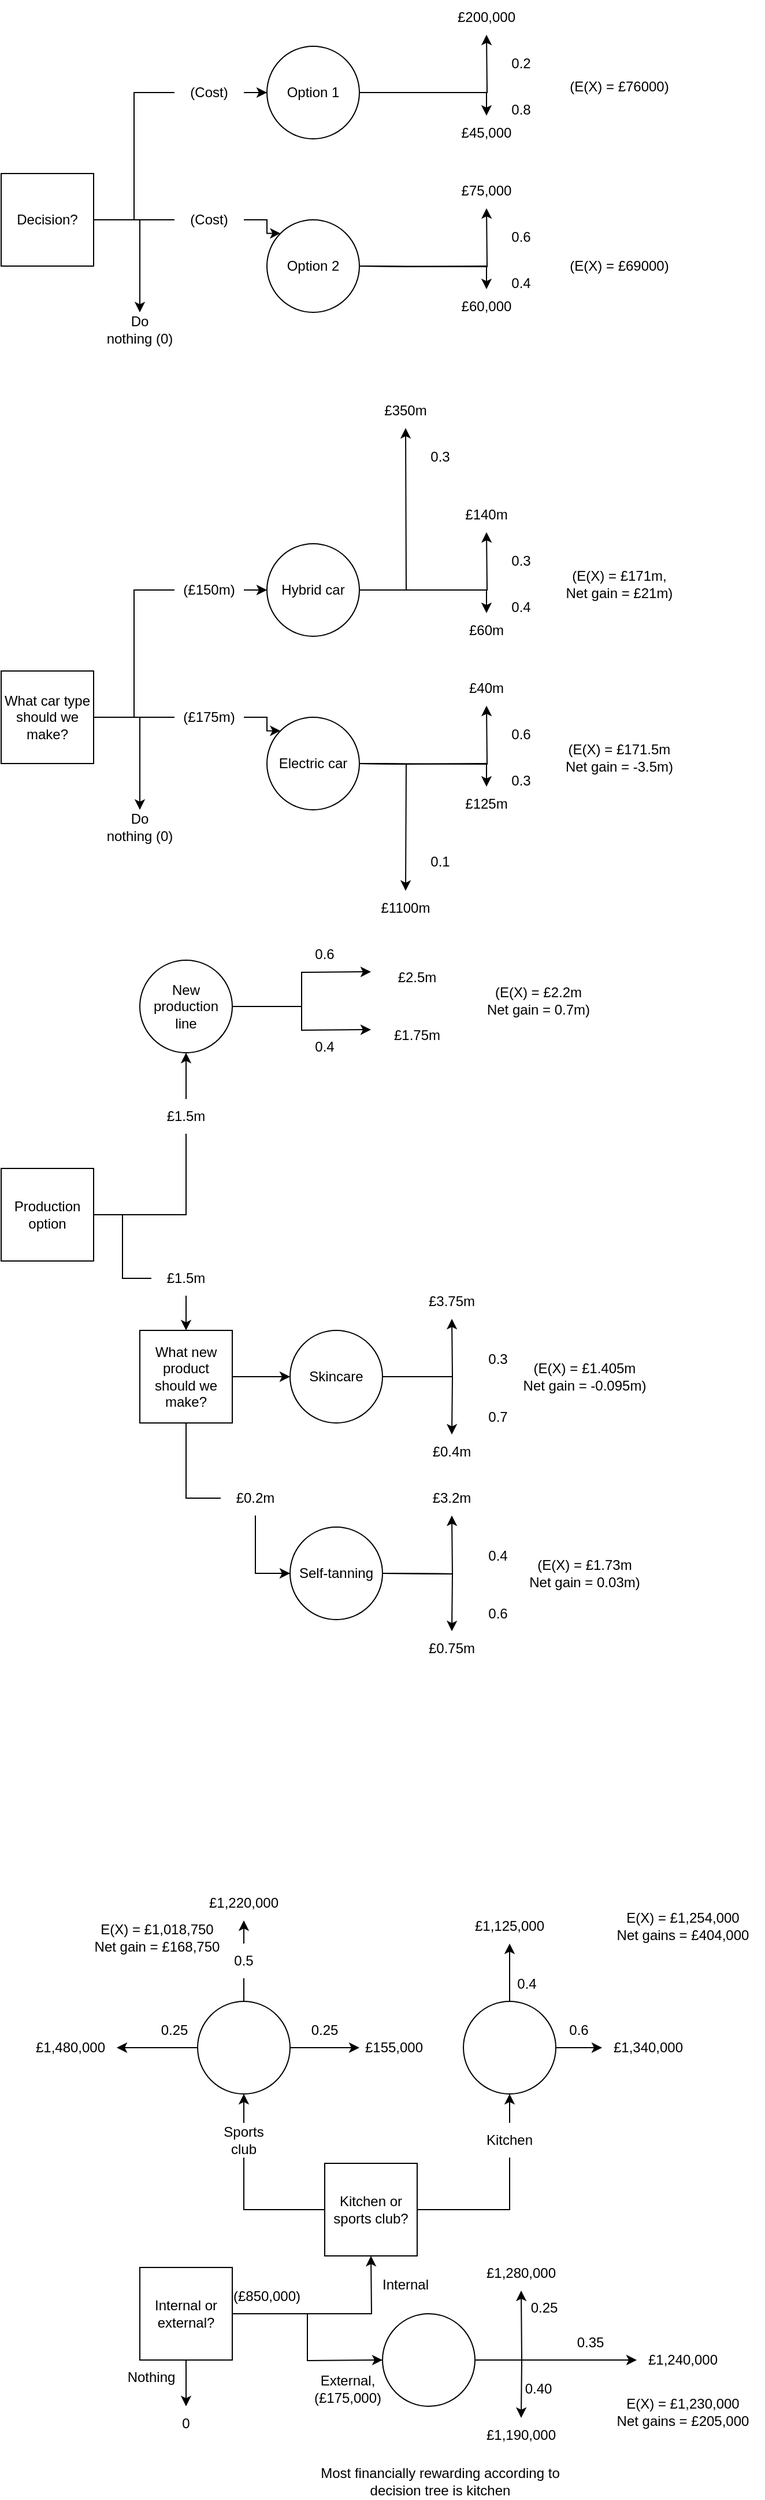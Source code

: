 <mxfile version="20.4.1" type="github">
  <diagram id="0g_tkqqBcTyARztIZQmj" name="Page-1">
    <mxGraphModel dx="1477" dy="797" grid="1" gridSize="10" guides="1" tooltips="1" connect="1" arrows="1" fold="1" page="1" pageScale="1" pageWidth="850" pageHeight="1100" math="0" shadow="0">
      <root>
        <mxCell id="0" />
        <mxCell id="1" parent="0" />
        <mxCell id="1cYzLMDH8k2ymOEcpvg8-6" style="edgeStyle=orthogonalEdgeStyle;rounded=0;orthogonalLoop=1;jettySize=auto;html=1;entryX=0;entryY=0.5;entryDx=0;entryDy=0;startArrow=none;" parent="1" source="1cYzLMDH8k2ymOEcpvg8-10" target="1cYzLMDH8k2ymOEcpvg8-3" edge="1">
          <mxGeometry relative="1" as="geometry" />
        </mxCell>
        <mxCell id="1cYzLMDH8k2ymOEcpvg8-7" style="edgeStyle=orthogonalEdgeStyle;rounded=0;orthogonalLoop=1;jettySize=auto;html=1;" parent="1" source="1cYzLMDH8k2ymOEcpvg8-2" target="1cYzLMDH8k2ymOEcpvg8-8" edge="1">
          <mxGeometry relative="1" as="geometry">
            <mxPoint x="190" y="400" as="targetPoint" />
          </mxGeometry>
        </mxCell>
        <mxCell id="1cYzLMDH8k2ymOEcpvg8-2" value="Decision?" style="whiteSpace=wrap;html=1;aspect=fixed;" parent="1" vertex="1">
          <mxGeometry x="80" y="240" width="80" height="80" as="geometry" />
        </mxCell>
        <mxCell id="1cYzLMDH8k2ymOEcpvg8-14" value="" style="edgeStyle=orthogonalEdgeStyle;rounded=0;orthogonalLoop=1;jettySize=auto;html=1;" parent="1" source="1cYzLMDH8k2ymOEcpvg8-3" edge="1">
          <mxGeometry relative="1" as="geometry">
            <mxPoint x="500" y="120" as="targetPoint" />
          </mxGeometry>
        </mxCell>
        <mxCell id="1cYzLMDH8k2ymOEcpvg8-20" style="edgeStyle=orthogonalEdgeStyle;rounded=0;orthogonalLoop=1;jettySize=auto;html=1;entryX=0.5;entryY=0;entryDx=0;entryDy=0;" parent="1" source="1cYzLMDH8k2ymOEcpvg8-3" target="1cYzLMDH8k2ymOEcpvg8-19" edge="1">
          <mxGeometry relative="1" as="geometry" />
        </mxCell>
        <mxCell id="1cYzLMDH8k2ymOEcpvg8-3" value="Option 1" style="ellipse;whiteSpace=wrap;html=1;aspect=fixed;" parent="1" vertex="1">
          <mxGeometry x="310" y="130" width="80" height="80" as="geometry" />
        </mxCell>
        <mxCell id="1cYzLMDH8k2ymOEcpvg8-4" value="Option 2" style="ellipse;whiteSpace=wrap;html=1;aspect=fixed;" parent="1" vertex="1">
          <mxGeometry x="310" y="280" width="80" height="80" as="geometry" />
        </mxCell>
        <mxCell id="1cYzLMDH8k2ymOEcpvg8-8" value="Do nothing (0)" style="text;html=1;strokeColor=none;fillColor=none;align=center;verticalAlign=middle;whiteSpace=wrap;rounded=0;" parent="1" vertex="1">
          <mxGeometry x="170" y="360" width="60" height="30" as="geometry" />
        </mxCell>
        <mxCell id="1cYzLMDH8k2ymOEcpvg8-10" value="(Cost)" style="text;html=1;strokeColor=none;fillColor=none;align=center;verticalAlign=middle;whiteSpace=wrap;rounded=0;" parent="1" vertex="1">
          <mxGeometry x="230" y="155" width="60" height="30" as="geometry" />
        </mxCell>
        <mxCell id="1cYzLMDH8k2ymOEcpvg8-11" value="" style="edgeStyle=orthogonalEdgeStyle;rounded=0;orthogonalLoop=1;jettySize=auto;html=1;entryX=0;entryY=0.5;entryDx=0;entryDy=0;endArrow=none;" parent="1" source="1cYzLMDH8k2ymOEcpvg8-2" target="1cYzLMDH8k2ymOEcpvg8-10" edge="1">
          <mxGeometry relative="1" as="geometry">
            <mxPoint x="160" y="280" as="sourcePoint" />
            <mxPoint x="310" y="170" as="targetPoint" />
          </mxGeometry>
        </mxCell>
        <mxCell id="1cYzLMDH8k2ymOEcpvg8-33" style="edgeStyle=orthogonalEdgeStyle;rounded=0;orthogonalLoop=1;jettySize=auto;html=1;entryX=0;entryY=0;entryDx=0;entryDy=0;" parent="1" source="1cYzLMDH8k2ymOEcpvg8-9" target="1cYzLMDH8k2ymOEcpvg8-4" edge="1">
          <mxGeometry relative="1" as="geometry" />
        </mxCell>
        <mxCell id="1cYzLMDH8k2ymOEcpvg8-9" value="(Cost)" style="text;html=1;strokeColor=none;fillColor=none;align=center;verticalAlign=middle;whiteSpace=wrap;rounded=0;" parent="1" vertex="1">
          <mxGeometry x="230" y="265" width="60" height="30" as="geometry" />
        </mxCell>
        <mxCell id="1cYzLMDH8k2ymOEcpvg8-12" value="" style="edgeStyle=orthogonalEdgeStyle;rounded=0;orthogonalLoop=1;jettySize=auto;html=1;endArrow=none;" parent="1" source="1cYzLMDH8k2ymOEcpvg8-2" target="1cYzLMDH8k2ymOEcpvg8-9" edge="1">
          <mxGeometry relative="1" as="geometry">
            <mxPoint x="160" y="280" as="sourcePoint" />
            <mxPoint x="310" y="280" as="targetPoint" />
          </mxGeometry>
        </mxCell>
        <mxCell id="1cYzLMDH8k2ymOEcpvg8-16" value="0.2" style="text;html=1;strokeColor=none;fillColor=none;align=center;verticalAlign=middle;whiteSpace=wrap;rounded=0;" parent="1" vertex="1">
          <mxGeometry x="500" y="130" width="60" height="30" as="geometry" />
        </mxCell>
        <mxCell id="1cYzLMDH8k2ymOEcpvg8-18" value="£200,000" style="text;html=1;strokeColor=none;fillColor=none;align=center;verticalAlign=middle;whiteSpace=wrap;rounded=0;" parent="1" vertex="1">
          <mxGeometry x="470" y="90" width="60" height="30" as="geometry" />
        </mxCell>
        <mxCell id="1cYzLMDH8k2ymOEcpvg8-19" value="£45,000" style="text;html=1;strokeColor=none;fillColor=none;align=center;verticalAlign=middle;whiteSpace=wrap;rounded=0;" parent="1" vertex="1">
          <mxGeometry x="470" y="190" width="60" height="30" as="geometry" />
        </mxCell>
        <mxCell id="1cYzLMDH8k2ymOEcpvg8-22" value="0.8" style="text;html=1;strokeColor=none;fillColor=none;align=center;verticalAlign=middle;whiteSpace=wrap;rounded=0;" parent="1" vertex="1">
          <mxGeometry x="500" y="170" width="60" height="30" as="geometry" />
        </mxCell>
        <mxCell id="1cYzLMDH8k2ymOEcpvg8-27" value="" style="edgeStyle=orthogonalEdgeStyle;rounded=0;orthogonalLoop=1;jettySize=auto;html=1;" parent="1" edge="1">
          <mxGeometry relative="1" as="geometry">
            <mxPoint x="390" y="320" as="sourcePoint" />
            <mxPoint x="500" y="270" as="targetPoint" />
          </mxGeometry>
        </mxCell>
        <mxCell id="1cYzLMDH8k2ymOEcpvg8-28" style="edgeStyle=orthogonalEdgeStyle;rounded=0;orthogonalLoop=1;jettySize=auto;html=1;entryX=0.5;entryY=0;entryDx=0;entryDy=0;" parent="1" target="1cYzLMDH8k2ymOEcpvg8-31" edge="1">
          <mxGeometry relative="1" as="geometry">
            <mxPoint x="390" y="320" as="sourcePoint" />
          </mxGeometry>
        </mxCell>
        <mxCell id="1cYzLMDH8k2ymOEcpvg8-29" value="0.6" style="text;html=1;strokeColor=none;fillColor=none;align=center;verticalAlign=middle;whiteSpace=wrap;rounded=0;" parent="1" vertex="1">
          <mxGeometry x="500" y="280" width="60" height="30" as="geometry" />
        </mxCell>
        <mxCell id="1cYzLMDH8k2ymOEcpvg8-30" value="£75,000" style="text;html=1;strokeColor=none;fillColor=none;align=center;verticalAlign=middle;whiteSpace=wrap;rounded=0;" parent="1" vertex="1">
          <mxGeometry x="470" y="240" width="60" height="30" as="geometry" />
        </mxCell>
        <mxCell id="1cYzLMDH8k2ymOEcpvg8-31" value="£60,000" style="text;html=1;strokeColor=none;fillColor=none;align=center;verticalAlign=middle;whiteSpace=wrap;rounded=0;" parent="1" vertex="1">
          <mxGeometry x="470" y="340" width="60" height="30" as="geometry" />
        </mxCell>
        <mxCell id="1cYzLMDH8k2ymOEcpvg8-32" value="0.4" style="text;html=1;strokeColor=none;fillColor=none;align=center;verticalAlign=middle;whiteSpace=wrap;rounded=0;" parent="1" vertex="1">
          <mxGeometry x="500" y="320" width="60" height="30" as="geometry" />
        </mxCell>
        <mxCell id="1cYzLMDH8k2ymOEcpvg8-34" value="(E(X) = £76000)" style="text;html=1;strokeColor=none;fillColor=none;align=center;verticalAlign=middle;whiteSpace=wrap;rounded=0;" parent="1" vertex="1">
          <mxGeometry x="560" y="150" width="110" height="30" as="geometry" />
        </mxCell>
        <mxCell id="1cYzLMDH8k2ymOEcpvg8-35" value="(E(X) = £69000)" style="text;html=1;strokeColor=none;fillColor=none;align=center;verticalAlign=middle;whiteSpace=wrap;rounded=0;" parent="1" vertex="1">
          <mxGeometry x="560" y="305" width="110" height="30" as="geometry" />
        </mxCell>
        <mxCell id="1cYzLMDH8k2ymOEcpvg8-36" style="edgeStyle=orthogonalEdgeStyle;rounded=0;orthogonalLoop=1;jettySize=auto;html=1;entryX=0;entryY=0.5;entryDx=0;entryDy=0;startArrow=none;" parent="1" source="1cYzLMDH8k2ymOEcpvg8-44" target="1cYzLMDH8k2ymOEcpvg8-41" edge="1">
          <mxGeometry relative="1" as="geometry" />
        </mxCell>
        <mxCell id="1cYzLMDH8k2ymOEcpvg8-37" style="edgeStyle=orthogonalEdgeStyle;rounded=0;orthogonalLoop=1;jettySize=auto;html=1;" parent="1" source="1cYzLMDH8k2ymOEcpvg8-38" target="1cYzLMDH8k2ymOEcpvg8-43" edge="1">
          <mxGeometry relative="1" as="geometry">
            <mxPoint x="190" y="830" as="targetPoint" />
          </mxGeometry>
        </mxCell>
        <mxCell id="1cYzLMDH8k2ymOEcpvg8-38" value="What car type should we make?" style="whiteSpace=wrap;html=1;aspect=fixed;" parent="1" vertex="1">
          <mxGeometry x="80" y="670" width="80" height="80" as="geometry" />
        </mxCell>
        <mxCell id="1cYzLMDH8k2ymOEcpvg8-39" value="" style="edgeStyle=orthogonalEdgeStyle;rounded=0;orthogonalLoop=1;jettySize=auto;html=1;" parent="1" source="1cYzLMDH8k2ymOEcpvg8-41" edge="1">
          <mxGeometry relative="1" as="geometry">
            <mxPoint x="500" y="550" as="targetPoint" />
          </mxGeometry>
        </mxCell>
        <mxCell id="1cYzLMDH8k2ymOEcpvg8-40" style="edgeStyle=orthogonalEdgeStyle;rounded=0;orthogonalLoop=1;jettySize=auto;html=1;entryX=0.5;entryY=0;entryDx=0;entryDy=0;" parent="1" source="1cYzLMDH8k2ymOEcpvg8-41" target="1cYzLMDH8k2ymOEcpvg8-51" edge="1">
          <mxGeometry relative="1" as="geometry" />
        </mxCell>
        <mxCell id="1cYzLMDH8k2ymOEcpvg8-61" style="edgeStyle=orthogonalEdgeStyle;rounded=0;orthogonalLoop=1;jettySize=auto;html=1;" parent="1" source="1cYzLMDH8k2ymOEcpvg8-41" edge="1">
          <mxGeometry relative="1" as="geometry">
            <mxPoint x="430" y="460" as="targetPoint" />
          </mxGeometry>
        </mxCell>
        <mxCell id="1cYzLMDH8k2ymOEcpvg8-41" value="Hybrid car" style="ellipse;whiteSpace=wrap;html=1;aspect=fixed;" parent="1" vertex="1">
          <mxGeometry x="310" y="560" width="80" height="80" as="geometry" />
        </mxCell>
        <mxCell id="1cYzLMDH8k2ymOEcpvg8-42" value="Electric car" style="ellipse;whiteSpace=wrap;html=1;aspect=fixed;" parent="1" vertex="1">
          <mxGeometry x="310" y="710" width="80" height="80" as="geometry" />
        </mxCell>
        <mxCell id="1cYzLMDH8k2ymOEcpvg8-43" value="Do nothing (0)" style="text;html=1;strokeColor=none;fillColor=none;align=center;verticalAlign=middle;whiteSpace=wrap;rounded=0;" parent="1" vertex="1">
          <mxGeometry x="170" y="790" width="60" height="30" as="geometry" />
        </mxCell>
        <mxCell id="1cYzLMDH8k2ymOEcpvg8-44" value="(£150m)" style="text;html=1;strokeColor=none;fillColor=none;align=center;verticalAlign=middle;whiteSpace=wrap;rounded=0;" parent="1" vertex="1">
          <mxGeometry x="230" y="585" width="60" height="30" as="geometry" />
        </mxCell>
        <mxCell id="1cYzLMDH8k2ymOEcpvg8-45" value="" style="edgeStyle=orthogonalEdgeStyle;rounded=0;orthogonalLoop=1;jettySize=auto;html=1;entryX=0;entryY=0.5;entryDx=0;entryDy=0;endArrow=none;" parent="1" source="1cYzLMDH8k2ymOEcpvg8-38" target="1cYzLMDH8k2ymOEcpvg8-44" edge="1">
          <mxGeometry relative="1" as="geometry">
            <mxPoint x="160" y="710" as="sourcePoint" />
            <mxPoint x="310" y="600" as="targetPoint" />
          </mxGeometry>
        </mxCell>
        <mxCell id="1cYzLMDH8k2ymOEcpvg8-46" style="edgeStyle=orthogonalEdgeStyle;rounded=0;orthogonalLoop=1;jettySize=auto;html=1;entryX=0;entryY=0;entryDx=0;entryDy=0;" parent="1" source="1cYzLMDH8k2ymOEcpvg8-47" target="1cYzLMDH8k2ymOEcpvg8-42" edge="1">
          <mxGeometry relative="1" as="geometry" />
        </mxCell>
        <mxCell id="1cYzLMDH8k2ymOEcpvg8-47" value="(£175m)" style="text;html=1;strokeColor=none;fillColor=none;align=center;verticalAlign=middle;whiteSpace=wrap;rounded=0;" parent="1" vertex="1">
          <mxGeometry x="230" y="695" width="60" height="30" as="geometry" />
        </mxCell>
        <mxCell id="1cYzLMDH8k2ymOEcpvg8-48" value="" style="edgeStyle=orthogonalEdgeStyle;rounded=0;orthogonalLoop=1;jettySize=auto;html=1;endArrow=none;" parent="1" source="1cYzLMDH8k2ymOEcpvg8-38" target="1cYzLMDH8k2ymOEcpvg8-47" edge="1">
          <mxGeometry relative="1" as="geometry">
            <mxPoint x="160" y="710" as="sourcePoint" />
            <mxPoint x="310" y="710" as="targetPoint" />
          </mxGeometry>
        </mxCell>
        <mxCell id="1cYzLMDH8k2ymOEcpvg8-49" value="0.3" style="text;html=1;strokeColor=none;fillColor=none;align=center;verticalAlign=middle;whiteSpace=wrap;rounded=0;" parent="1" vertex="1">
          <mxGeometry x="500" y="560" width="60" height="30" as="geometry" />
        </mxCell>
        <mxCell id="1cYzLMDH8k2ymOEcpvg8-50" value="£140m" style="text;html=1;strokeColor=none;fillColor=none;align=center;verticalAlign=middle;whiteSpace=wrap;rounded=0;" parent="1" vertex="1">
          <mxGeometry x="470" y="520" width="60" height="30" as="geometry" />
        </mxCell>
        <mxCell id="1cYzLMDH8k2ymOEcpvg8-51" value="£60m" style="text;html=1;strokeColor=none;fillColor=none;align=center;verticalAlign=middle;whiteSpace=wrap;rounded=0;" parent="1" vertex="1">
          <mxGeometry x="470" y="620" width="60" height="30" as="geometry" />
        </mxCell>
        <mxCell id="1cYzLMDH8k2ymOEcpvg8-52" value="0.4" style="text;html=1;strokeColor=none;fillColor=none;align=center;verticalAlign=middle;whiteSpace=wrap;rounded=0;" parent="1" vertex="1">
          <mxGeometry x="500" y="600" width="60" height="30" as="geometry" />
        </mxCell>
        <mxCell id="1cYzLMDH8k2ymOEcpvg8-59" value="(E(X) = £171m,&lt;br&gt;Net gain = £21m)" style="text;html=1;strokeColor=none;fillColor=none;align=center;verticalAlign=middle;whiteSpace=wrap;rounded=0;" parent="1" vertex="1">
          <mxGeometry x="560" y="580" width="110" height="30" as="geometry" />
        </mxCell>
        <mxCell id="1cYzLMDH8k2ymOEcpvg8-63" value="£350m" style="text;html=1;strokeColor=none;fillColor=none;align=center;verticalAlign=middle;whiteSpace=wrap;rounded=0;" parent="1" vertex="1">
          <mxGeometry x="400" y="430" width="60" height="30" as="geometry" />
        </mxCell>
        <mxCell id="1cYzLMDH8k2ymOEcpvg8-64" value="0.3" style="text;html=1;strokeColor=none;fillColor=none;align=center;verticalAlign=middle;whiteSpace=wrap;rounded=0;" parent="1" vertex="1">
          <mxGeometry x="430" y="470" width="60" height="30" as="geometry" />
        </mxCell>
        <mxCell id="1cYzLMDH8k2ymOEcpvg8-65" value="" style="edgeStyle=orthogonalEdgeStyle;rounded=0;orthogonalLoop=1;jettySize=auto;html=1;" parent="1" edge="1">
          <mxGeometry relative="1" as="geometry">
            <mxPoint x="500" y="700" as="targetPoint" />
            <mxPoint x="390" y="750" as="sourcePoint" />
          </mxGeometry>
        </mxCell>
        <mxCell id="1cYzLMDH8k2ymOEcpvg8-66" style="edgeStyle=orthogonalEdgeStyle;rounded=0;orthogonalLoop=1;jettySize=auto;html=1;entryX=0.5;entryY=0;entryDx=0;entryDy=0;" parent="1" target="1cYzLMDH8k2ymOEcpvg8-70" edge="1">
          <mxGeometry relative="1" as="geometry">
            <mxPoint x="390" y="750" as="sourcePoint" />
          </mxGeometry>
        </mxCell>
        <mxCell id="1cYzLMDH8k2ymOEcpvg8-67" style="edgeStyle=orthogonalEdgeStyle;rounded=0;orthogonalLoop=1;jettySize=auto;html=1;" parent="1" edge="1">
          <mxGeometry relative="1" as="geometry">
            <mxPoint x="430" y="860" as="targetPoint" />
            <mxPoint x="390" y="750" as="sourcePoint" />
          </mxGeometry>
        </mxCell>
        <mxCell id="1cYzLMDH8k2ymOEcpvg8-68" value="0.6" style="text;html=1;strokeColor=none;fillColor=none;align=center;verticalAlign=middle;whiteSpace=wrap;rounded=0;" parent="1" vertex="1">
          <mxGeometry x="500" y="710" width="60" height="30" as="geometry" />
        </mxCell>
        <mxCell id="1cYzLMDH8k2ymOEcpvg8-69" value="£40m" style="text;html=1;strokeColor=none;fillColor=none;align=center;verticalAlign=middle;whiteSpace=wrap;rounded=0;" parent="1" vertex="1">
          <mxGeometry x="470" y="670" width="60" height="30" as="geometry" />
        </mxCell>
        <mxCell id="1cYzLMDH8k2ymOEcpvg8-70" value="£125m" style="text;html=1;strokeColor=none;fillColor=none;align=center;verticalAlign=middle;whiteSpace=wrap;rounded=0;" parent="1" vertex="1">
          <mxGeometry x="470" y="770" width="60" height="30" as="geometry" />
        </mxCell>
        <mxCell id="1cYzLMDH8k2ymOEcpvg8-71" value="0.3" style="text;html=1;strokeColor=none;fillColor=none;align=center;verticalAlign=middle;whiteSpace=wrap;rounded=0;" parent="1" vertex="1">
          <mxGeometry x="500" y="750" width="60" height="30" as="geometry" />
        </mxCell>
        <mxCell id="1cYzLMDH8k2ymOEcpvg8-72" value="(E(X) = £171.5m&lt;br&gt;Net gain = -3.5m)" style="text;html=1;strokeColor=none;fillColor=none;align=center;verticalAlign=middle;whiteSpace=wrap;rounded=0;" parent="1" vertex="1">
          <mxGeometry x="560" y="730" width="110" height="30" as="geometry" />
        </mxCell>
        <mxCell id="1cYzLMDH8k2ymOEcpvg8-73" value="£1100m" style="text;html=1;strokeColor=none;fillColor=none;align=center;verticalAlign=middle;whiteSpace=wrap;rounded=0;" parent="1" vertex="1">
          <mxGeometry x="400" y="860" width="60" height="30" as="geometry" />
        </mxCell>
        <mxCell id="1cYzLMDH8k2ymOEcpvg8-74" value="0.1" style="text;html=1;strokeColor=none;fillColor=none;align=center;verticalAlign=middle;whiteSpace=wrap;rounded=0;" parent="1" vertex="1">
          <mxGeometry x="430" y="820" width="60" height="30" as="geometry" />
        </mxCell>
        <mxCell id="1cYzLMDH8k2ymOEcpvg8-76" style="edgeStyle=orthogonalEdgeStyle;rounded=0;orthogonalLoop=1;jettySize=auto;html=1;startArrow=none;" parent="1" source="1cYzLMDH8k2ymOEcpvg8-78" edge="1">
          <mxGeometry relative="1" as="geometry">
            <mxPoint x="240" y="1240.0" as="targetPoint" />
          </mxGeometry>
        </mxCell>
        <mxCell id="1cYzLMDH8k2ymOEcpvg8-80" style="edgeStyle=orthogonalEdgeStyle;rounded=0;orthogonalLoop=1;jettySize=auto;html=1;startArrow=none;" parent="1" source="1cYzLMDH8k2ymOEcpvg8-82" edge="1">
          <mxGeometry relative="1" as="geometry">
            <mxPoint x="240" y="1000" as="targetPoint" />
          </mxGeometry>
        </mxCell>
        <mxCell id="1cYzLMDH8k2ymOEcpvg8-75" value="Production option" style="whiteSpace=wrap;html=1;aspect=fixed;" parent="1" vertex="1">
          <mxGeometry x="80" y="1100" width="80" height="80" as="geometry" />
        </mxCell>
        <mxCell id="1cYzLMDH8k2ymOEcpvg8-91" style="edgeStyle=orthogonalEdgeStyle;rounded=0;orthogonalLoop=1;jettySize=auto;html=1;" parent="1" source="1cYzLMDH8k2ymOEcpvg8-77" target="1cYzLMDH8k2ymOEcpvg8-90" edge="1">
          <mxGeometry relative="1" as="geometry" />
        </mxCell>
        <mxCell id="1cYzLMDH8k2ymOEcpvg8-93" style="edgeStyle=orthogonalEdgeStyle;rounded=0;orthogonalLoop=1;jettySize=auto;html=1;entryX=0;entryY=0.5;entryDx=0;entryDy=0;startArrow=none;" parent="1" source="1cYzLMDH8k2ymOEcpvg8-94" target="1cYzLMDH8k2ymOEcpvg8-92" edge="1">
          <mxGeometry relative="1" as="geometry" />
        </mxCell>
        <mxCell id="1cYzLMDH8k2ymOEcpvg8-77" value="What new product should we make?" style="whiteSpace=wrap;html=1;aspect=fixed;" parent="1" vertex="1">
          <mxGeometry x="200" y="1240" width="80" height="80" as="geometry" />
        </mxCell>
        <mxCell id="1cYzLMDH8k2ymOEcpvg8-78" value="£1.5m" style="text;html=1;strokeColor=none;fillColor=none;align=center;verticalAlign=middle;whiteSpace=wrap;rounded=0;" parent="1" vertex="1">
          <mxGeometry x="210" y="1180" width="60" height="30" as="geometry" />
        </mxCell>
        <mxCell id="1cYzLMDH8k2ymOEcpvg8-79" value="" style="edgeStyle=orthogonalEdgeStyle;rounded=0;orthogonalLoop=1;jettySize=auto;html=1;endArrow=none;" parent="1" source="1cYzLMDH8k2ymOEcpvg8-75" target="1cYzLMDH8k2ymOEcpvg8-78" edge="1">
          <mxGeometry relative="1" as="geometry">
            <mxPoint x="240" y="1240.0" as="targetPoint" />
            <mxPoint x="160" y="1140.0" as="sourcePoint" />
          </mxGeometry>
        </mxCell>
        <mxCell id="1cYzLMDH8k2ymOEcpvg8-84" style="edgeStyle=orthogonalEdgeStyle;rounded=0;orthogonalLoop=1;jettySize=auto;html=1;" parent="1" source="1cYzLMDH8k2ymOEcpvg8-81" edge="1">
          <mxGeometry relative="1" as="geometry">
            <mxPoint x="400" y="930" as="targetPoint" />
          </mxGeometry>
        </mxCell>
        <mxCell id="1cYzLMDH8k2ymOEcpvg8-86" style="edgeStyle=orthogonalEdgeStyle;rounded=0;orthogonalLoop=1;jettySize=auto;html=1;" parent="1" source="1cYzLMDH8k2ymOEcpvg8-81" edge="1">
          <mxGeometry relative="1" as="geometry">
            <mxPoint x="400" y="980" as="targetPoint" />
          </mxGeometry>
        </mxCell>
        <mxCell id="1cYzLMDH8k2ymOEcpvg8-81" value="New production line" style="ellipse;whiteSpace=wrap;html=1;aspect=fixed;" parent="1" vertex="1">
          <mxGeometry x="200" y="920" width="80" height="80" as="geometry" />
        </mxCell>
        <mxCell id="1cYzLMDH8k2ymOEcpvg8-82" value="£1.5m" style="text;html=1;strokeColor=none;fillColor=none;align=center;verticalAlign=middle;whiteSpace=wrap;rounded=0;" parent="1" vertex="1">
          <mxGeometry x="210" y="1040" width="60" height="30" as="geometry" />
        </mxCell>
        <mxCell id="1cYzLMDH8k2ymOEcpvg8-83" value="" style="edgeStyle=orthogonalEdgeStyle;rounded=0;orthogonalLoop=1;jettySize=auto;html=1;endArrow=none;" parent="1" source="1cYzLMDH8k2ymOEcpvg8-75" target="1cYzLMDH8k2ymOEcpvg8-82" edge="1">
          <mxGeometry relative="1" as="geometry">
            <mxPoint x="240" y="1000" as="targetPoint" />
            <mxPoint x="160" y="1140" as="sourcePoint" />
          </mxGeometry>
        </mxCell>
        <mxCell id="1cYzLMDH8k2ymOEcpvg8-85" value="0.6" style="text;html=1;strokeColor=none;fillColor=none;align=center;verticalAlign=middle;whiteSpace=wrap;rounded=0;" parent="1" vertex="1">
          <mxGeometry x="330" y="900" width="60" height="30" as="geometry" />
        </mxCell>
        <mxCell id="1cYzLMDH8k2ymOEcpvg8-87" value="0.4" style="text;html=1;strokeColor=none;fillColor=none;align=center;verticalAlign=middle;whiteSpace=wrap;rounded=0;" parent="1" vertex="1">
          <mxGeometry x="330" y="980" width="60" height="30" as="geometry" />
        </mxCell>
        <mxCell id="1cYzLMDH8k2ymOEcpvg8-88" value="£2.5m" style="text;html=1;strokeColor=none;fillColor=none;align=center;verticalAlign=middle;whiteSpace=wrap;rounded=0;" parent="1" vertex="1">
          <mxGeometry x="410" y="920" width="60" height="30" as="geometry" />
        </mxCell>
        <mxCell id="1cYzLMDH8k2ymOEcpvg8-89" value="£1.75m" style="text;html=1;strokeColor=none;fillColor=none;align=center;verticalAlign=middle;whiteSpace=wrap;rounded=0;" parent="1" vertex="1">
          <mxGeometry x="410" y="970" width="60" height="30" as="geometry" />
        </mxCell>
        <mxCell id="1cYzLMDH8k2ymOEcpvg8-96" style="edgeStyle=orthogonalEdgeStyle;rounded=0;orthogonalLoop=1;jettySize=auto;html=1;" parent="1" source="1cYzLMDH8k2ymOEcpvg8-90" edge="1">
          <mxGeometry relative="1" as="geometry">
            <mxPoint x="470" y="1230" as="targetPoint" />
          </mxGeometry>
        </mxCell>
        <mxCell id="1cYzLMDH8k2ymOEcpvg8-99" style="edgeStyle=orthogonalEdgeStyle;rounded=0;orthogonalLoop=1;jettySize=auto;html=1;" parent="1" source="1cYzLMDH8k2ymOEcpvg8-90" edge="1">
          <mxGeometry relative="1" as="geometry">
            <mxPoint x="470" y="1330" as="targetPoint" />
          </mxGeometry>
        </mxCell>
        <mxCell id="1cYzLMDH8k2ymOEcpvg8-90" value="Skincare" style="ellipse;whiteSpace=wrap;html=1;aspect=fixed;" parent="1" vertex="1">
          <mxGeometry x="330" y="1240" width="80" height="80" as="geometry" />
        </mxCell>
        <mxCell id="1cYzLMDH8k2ymOEcpvg8-92" value="Self-tanning" style="ellipse;whiteSpace=wrap;html=1;aspect=fixed;" parent="1" vertex="1">
          <mxGeometry x="330" y="1410" width="80" height="80" as="geometry" />
        </mxCell>
        <mxCell id="1cYzLMDH8k2ymOEcpvg8-94" value="£0.2m" style="text;html=1;strokeColor=none;fillColor=none;align=center;verticalAlign=middle;whiteSpace=wrap;rounded=0;" parent="1" vertex="1">
          <mxGeometry x="270" y="1370" width="60" height="30" as="geometry" />
        </mxCell>
        <mxCell id="1cYzLMDH8k2ymOEcpvg8-95" value="" style="edgeStyle=orthogonalEdgeStyle;rounded=0;orthogonalLoop=1;jettySize=auto;html=1;entryX=0;entryY=0.5;entryDx=0;entryDy=0;endArrow=none;" parent="1" source="1cYzLMDH8k2ymOEcpvg8-77" target="1cYzLMDH8k2ymOEcpvg8-94" edge="1">
          <mxGeometry relative="1" as="geometry">
            <mxPoint x="280" y="1280" as="sourcePoint" />
            <mxPoint x="330.0" y="1430" as="targetPoint" />
          </mxGeometry>
        </mxCell>
        <mxCell id="1cYzLMDH8k2ymOEcpvg8-97" value="0.3" style="text;html=1;strokeColor=none;fillColor=none;align=center;verticalAlign=middle;whiteSpace=wrap;rounded=0;" parent="1" vertex="1">
          <mxGeometry x="480" y="1250" width="60" height="30" as="geometry" />
        </mxCell>
        <mxCell id="1cYzLMDH8k2ymOEcpvg8-98" value="0.7" style="text;html=1;strokeColor=none;fillColor=none;align=center;verticalAlign=middle;whiteSpace=wrap;rounded=0;" parent="1" vertex="1">
          <mxGeometry x="480" y="1300" width="60" height="30" as="geometry" />
        </mxCell>
        <mxCell id="1cYzLMDH8k2ymOEcpvg8-100" value="£3.75m" style="text;html=1;strokeColor=none;fillColor=none;align=center;verticalAlign=middle;whiteSpace=wrap;rounded=0;" parent="1" vertex="1">
          <mxGeometry x="440" y="1200" width="60" height="30" as="geometry" />
        </mxCell>
        <mxCell id="1cYzLMDH8k2ymOEcpvg8-101" value="£0.4m" style="text;html=1;strokeColor=none;fillColor=none;align=center;verticalAlign=middle;whiteSpace=wrap;rounded=0;" parent="1" vertex="1">
          <mxGeometry x="440" y="1330" width="60" height="30" as="geometry" />
        </mxCell>
        <mxCell id="1cYzLMDH8k2ymOEcpvg8-102" style="edgeStyle=orthogonalEdgeStyle;rounded=0;orthogonalLoop=1;jettySize=auto;html=1;" parent="1" edge="1">
          <mxGeometry relative="1" as="geometry">
            <mxPoint x="470" y="1400" as="targetPoint" />
            <mxPoint x="410" y="1450" as="sourcePoint" />
          </mxGeometry>
        </mxCell>
        <mxCell id="1cYzLMDH8k2ymOEcpvg8-103" style="edgeStyle=orthogonalEdgeStyle;rounded=0;orthogonalLoop=1;jettySize=auto;html=1;" parent="1" edge="1">
          <mxGeometry relative="1" as="geometry">
            <mxPoint x="470" y="1500" as="targetPoint" />
            <mxPoint x="410" y="1450" as="sourcePoint" />
          </mxGeometry>
        </mxCell>
        <mxCell id="1cYzLMDH8k2ymOEcpvg8-104" value="0.4" style="text;html=1;strokeColor=none;fillColor=none;align=center;verticalAlign=middle;whiteSpace=wrap;rounded=0;" parent="1" vertex="1">
          <mxGeometry x="480" y="1420" width="60" height="30" as="geometry" />
        </mxCell>
        <mxCell id="1cYzLMDH8k2ymOEcpvg8-105" value="0.6" style="text;html=1;strokeColor=none;fillColor=none;align=center;verticalAlign=middle;whiteSpace=wrap;rounded=0;" parent="1" vertex="1">
          <mxGeometry x="480" y="1470" width="60" height="30" as="geometry" />
        </mxCell>
        <mxCell id="1cYzLMDH8k2ymOEcpvg8-106" value="£3.2m" style="text;html=1;strokeColor=none;fillColor=none;align=center;verticalAlign=middle;whiteSpace=wrap;rounded=0;" parent="1" vertex="1">
          <mxGeometry x="440" y="1370" width="60" height="30" as="geometry" />
        </mxCell>
        <mxCell id="1cYzLMDH8k2ymOEcpvg8-107" value="£0.75m" style="text;html=1;strokeColor=none;fillColor=none;align=center;verticalAlign=middle;whiteSpace=wrap;rounded=0;" parent="1" vertex="1">
          <mxGeometry x="440" y="1500" width="60" height="30" as="geometry" />
        </mxCell>
        <mxCell id="1cYzLMDH8k2ymOEcpvg8-108" value="(E(X) = £2.2m&lt;br&gt;Net gain = 0.7m)" style="text;html=1;strokeColor=none;fillColor=none;align=center;verticalAlign=middle;whiteSpace=wrap;rounded=0;" parent="1" vertex="1">
          <mxGeometry x="490" y="940" width="110" height="30" as="geometry" />
        </mxCell>
        <mxCell id="1cYzLMDH8k2ymOEcpvg8-109" value="(E(X) = £1.405m&lt;br&gt;Net gain = -0.095m)" style="text;html=1;strokeColor=none;fillColor=none;align=center;verticalAlign=middle;whiteSpace=wrap;rounded=0;" parent="1" vertex="1">
          <mxGeometry x="530" y="1265" width="110" height="30" as="geometry" />
        </mxCell>
        <mxCell id="1cYzLMDH8k2ymOEcpvg8-110" value="(E(X) = £1.73m&lt;br&gt;Net gain = 0.03m)" style="text;html=1;strokeColor=none;fillColor=none;align=center;verticalAlign=middle;whiteSpace=wrap;rounded=0;" parent="1" vertex="1">
          <mxGeometry x="530" y="1435" width="110" height="30" as="geometry" />
        </mxCell>
        <mxCell id="GN6NEk3GIBlOtZDuDhRS-2" style="edgeStyle=orthogonalEdgeStyle;rounded=0;orthogonalLoop=1;jettySize=auto;html=1;" edge="1" parent="1" source="GN6NEk3GIBlOtZDuDhRS-1">
          <mxGeometry relative="1" as="geometry">
            <mxPoint x="400" y="2040" as="targetPoint" />
          </mxGeometry>
        </mxCell>
        <mxCell id="GN6NEk3GIBlOtZDuDhRS-3" style="edgeStyle=orthogonalEdgeStyle;rounded=0;orthogonalLoop=1;jettySize=auto;html=1;" edge="1" parent="1" source="GN6NEk3GIBlOtZDuDhRS-1">
          <mxGeometry relative="1" as="geometry">
            <mxPoint x="410" y="2130" as="targetPoint" />
          </mxGeometry>
        </mxCell>
        <mxCell id="GN6NEk3GIBlOtZDuDhRS-4" style="edgeStyle=orthogonalEdgeStyle;rounded=0;orthogonalLoop=1;jettySize=auto;html=1;" edge="1" parent="1" source="GN6NEk3GIBlOtZDuDhRS-1">
          <mxGeometry relative="1" as="geometry">
            <mxPoint x="240" y="2170" as="targetPoint" />
          </mxGeometry>
        </mxCell>
        <mxCell id="GN6NEk3GIBlOtZDuDhRS-1" value="Internal or external?" style="whiteSpace=wrap;html=1;aspect=fixed;" vertex="1" parent="1">
          <mxGeometry x="200" y="2050" width="80" height="80" as="geometry" />
        </mxCell>
        <mxCell id="GN6NEk3GIBlOtZDuDhRS-5" value="0" style="text;html=1;strokeColor=none;fillColor=none;align=center;verticalAlign=middle;whiteSpace=wrap;rounded=0;" vertex="1" parent="1">
          <mxGeometry x="210" y="2170" width="60" height="30" as="geometry" />
        </mxCell>
        <mxCell id="GN6NEk3GIBlOtZDuDhRS-8" value="Nothing" style="text;html=1;strokeColor=none;fillColor=none;align=center;verticalAlign=middle;whiteSpace=wrap;rounded=0;" vertex="1" parent="1">
          <mxGeometry x="180" y="2130" width="60" height="30" as="geometry" />
        </mxCell>
        <mxCell id="GN6NEk3GIBlOtZDuDhRS-9" value="External, (£175,000)" style="text;html=1;strokeColor=none;fillColor=none;align=center;verticalAlign=middle;whiteSpace=wrap;rounded=0;" vertex="1" parent="1">
          <mxGeometry x="350" y="2140" width="60" height="30" as="geometry" />
        </mxCell>
        <mxCell id="GN6NEk3GIBlOtZDuDhRS-10" value="&lt;div style=&quot;&quot;&gt;&lt;span style=&quot;background-color: initial;&quot;&gt;Internal&lt;/span&gt;&lt;/div&gt;" style="text;html=1;strokeColor=none;fillColor=none;align=center;verticalAlign=middle;whiteSpace=wrap;rounded=0;" vertex="1" parent="1">
          <mxGeometry x="400" y="2050" width="60" height="30" as="geometry" />
        </mxCell>
        <mxCell id="GN6NEk3GIBlOtZDuDhRS-11" value="(£850,000)" style="text;html=1;strokeColor=none;fillColor=none;align=center;verticalAlign=middle;whiteSpace=wrap;rounded=0;" vertex="1" parent="1">
          <mxGeometry x="280" y="2060" width="60" height="30" as="geometry" />
        </mxCell>
        <mxCell id="GN6NEk3GIBlOtZDuDhRS-13" style="edgeStyle=orthogonalEdgeStyle;rounded=0;orthogonalLoop=1;jettySize=auto;html=1;" edge="1" parent="1" source="GN6NEk3GIBlOtZDuDhRS-12">
          <mxGeometry relative="1" as="geometry">
            <mxPoint x="530" y="2070" as="targetPoint" />
          </mxGeometry>
        </mxCell>
        <mxCell id="GN6NEk3GIBlOtZDuDhRS-18" style="edgeStyle=orthogonalEdgeStyle;rounded=0;orthogonalLoop=1;jettySize=auto;html=1;" edge="1" parent="1" source="GN6NEk3GIBlOtZDuDhRS-12">
          <mxGeometry relative="1" as="geometry">
            <mxPoint x="630" y="2130" as="targetPoint" />
          </mxGeometry>
        </mxCell>
        <mxCell id="GN6NEk3GIBlOtZDuDhRS-21" style="edgeStyle=orthogonalEdgeStyle;rounded=0;orthogonalLoop=1;jettySize=auto;html=1;" edge="1" parent="1" source="GN6NEk3GIBlOtZDuDhRS-12">
          <mxGeometry relative="1" as="geometry">
            <mxPoint x="530" y="2180" as="targetPoint" />
          </mxGeometry>
        </mxCell>
        <mxCell id="GN6NEk3GIBlOtZDuDhRS-12" value="" style="ellipse;whiteSpace=wrap;html=1;aspect=fixed;" vertex="1" parent="1">
          <mxGeometry x="410" y="2090" width="80" height="80" as="geometry" />
        </mxCell>
        <mxCell id="GN6NEk3GIBlOtZDuDhRS-16" value="0.25" style="text;html=1;strokeColor=none;fillColor=none;align=center;verticalAlign=middle;whiteSpace=wrap;rounded=0;" vertex="1" parent="1">
          <mxGeometry x="520" y="2070" width="60" height="30" as="geometry" />
        </mxCell>
        <mxCell id="GN6NEk3GIBlOtZDuDhRS-17" value="£1,280,000" style="text;html=1;strokeColor=none;fillColor=none;align=center;verticalAlign=middle;whiteSpace=wrap;rounded=0;" vertex="1" parent="1">
          <mxGeometry x="500" y="2040" width="60" height="30" as="geometry" />
        </mxCell>
        <mxCell id="GN6NEk3GIBlOtZDuDhRS-19" value="0.35" style="text;html=1;strokeColor=none;fillColor=none;align=center;verticalAlign=middle;whiteSpace=wrap;rounded=0;" vertex="1" parent="1">
          <mxGeometry x="560" y="2100" width="60" height="30" as="geometry" />
        </mxCell>
        <mxCell id="GN6NEk3GIBlOtZDuDhRS-20" value="£1,240,000" style="text;html=1;strokeColor=none;fillColor=none;align=center;verticalAlign=middle;whiteSpace=wrap;rounded=0;" vertex="1" parent="1">
          <mxGeometry x="640" y="2115" width="60" height="30" as="geometry" />
        </mxCell>
        <mxCell id="GN6NEk3GIBlOtZDuDhRS-22" value="0.40" style="text;html=1;strokeColor=none;fillColor=none;align=center;verticalAlign=middle;whiteSpace=wrap;rounded=0;" vertex="1" parent="1">
          <mxGeometry x="515" y="2140" width="60" height="30" as="geometry" />
        </mxCell>
        <mxCell id="GN6NEk3GIBlOtZDuDhRS-23" value="£1,190,000" style="text;html=1;strokeColor=none;fillColor=none;align=center;verticalAlign=middle;whiteSpace=wrap;rounded=0;" vertex="1" parent="1">
          <mxGeometry x="500" y="2180" width="60" height="30" as="geometry" />
        </mxCell>
        <mxCell id="GN6NEk3GIBlOtZDuDhRS-24" value="E(X) = £1,230,000&lt;br&gt;Net gains = £205,000" style="text;html=1;strokeColor=none;fillColor=none;align=center;verticalAlign=middle;whiteSpace=wrap;rounded=0;" vertex="1" parent="1">
          <mxGeometry x="610" y="2160" width="120" height="30" as="geometry" />
        </mxCell>
        <mxCell id="GN6NEk3GIBlOtZDuDhRS-26" style="edgeStyle=orthogonalEdgeStyle;rounded=0;orthogonalLoop=1;jettySize=auto;html=1;startArrow=none;" edge="1" parent="1" source="GN6NEk3GIBlOtZDuDhRS-28">
          <mxGeometry relative="1" as="geometry">
            <mxPoint x="520" y="1900" as="targetPoint" />
          </mxGeometry>
        </mxCell>
        <mxCell id="GN6NEk3GIBlOtZDuDhRS-27" style="edgeStyle=orthogonalEdgeStyle;rounded=0;orthogonalLoop=1;jettySize=auto;html=1;startArrow=none;" edge="1" parent="1" source="GN6NEk3GIBlOtZDuDhRS-30">
          <mxGeometry relative="1" as="geometry">
            <mxPoint x="290" y="1900" as="targetPoint" />
          </mxGeometry>
        </mxCell>
        <mxCell id="GN6NEk3GIBlOtZDuDhRS-25" value="Kitchen or sports club?" style="whiteSpace=wrap;html=1;aspect=fixed;" vertex="1" parent="1">
          <mxGeometry x="360" y="1960" width="80" height="80" as="geometry" />
        </mxCell>
        <mxCell id="GN6NEk3GIBlOtZDuDhRS-28" value="Kitchen" style="text;html=1;strokeColor=none;fillColor=none;align=center;verticalAlign=middle;whiteSpace=wrap;rounded=0;" vertex="1" parent="1">
          <mxGeometry x="490" y="1925" width="60" height="30" as="geometry" />
        </mxCell>
        <mxCell id="GN6NEk3GIBlOtZDuDhRS-29" value="" style="edgeStyle=orthogonalEdgeStyle;rounded=0;orthogonalLoop=1;jettySize=auto;html=1;endArrow=none;" edge="1" parent="1" source="GN6NEk3GIBlOtZDuDhRS-25" target="GN6NEk3GIBlOtZDuDhRS-28">
          <mxGeometry relative="1" as="geometry">
            <mxPoint x="520" y="1900" as="targetPoint" />
            <mxPoint x="440" y="2000" as="sourcePoint" />
          </mxGeometry>
        </mxCell>
        <mxCell id="GN6NEk3GIBlOtZDuDhRS-30" value="Sports club" style="text;html=1;strokeColor=none;fillColor=none;align=center;verticalAlign=middle;whiteSpace=wrap;rounded=0;" vertex="1" parent="1">
          <mxGeometry x="260" y="1925" width="60" height="30" as="geometry" />
        </mxCell>
        <mxCell id="GN6NEk3GIBlOtZDuDhRS-31" value="" style="edgeStyle=orthogonalEdgeStyle;rounded=0;orthogonalLoop=1;jettySize=auto;html=1;endArrow=none;" edge="1" parent="1" source="GN6NEk3GIBlOtZDuDhRS-25" target="GN6NEk3GIBlOtZDuDhRS-30">
          <mxGeometry relative="1" as="geometry">
            <mxPoint x="290" y="1900" as="targetPoint" />
            <mxPoint x="360" y="2000" as="sourcePoint" />
          </mxGeometry>
        </mxCell>
        <mxCell id="GN6NEk3GIBlOtZDuDhRS-33" style="edgeStyle=orthogonalEdgeStyle;rounded=0;orthogonalLoop=1;jettySize=auto;html=1;" edge="1" parent="1" source="GN6NEk3GIBlOtZDuDhRS-32">
          <mxGeometry relative="1" as="geometry">
            <mxPoint x="600" y="1860" as="targetPoint" />
          </mxGeometry>
        </mxCell>
        <mxCell id="GN6NEk3GIBlOtZDuDhRS-37" style="edgeStyle=orthogonalEdgeStyle;rounded=0;orthogonalLoop=1;jettySize=auto;html=1;" edge="1" parent="1" source="GN6NEk3GIBlOtZDuDhRS-32">
          <mxGeometry relative="1" as="geometry">
            <mxPoint x="520" y="1770" as="targetPoint" />
          </mxGeometry>
        </mxCell>
        <mxCell id="GN6NEk3GIBlOtZDuDhRS-32" value="" style="ellipse;whiteSpace=wrap;html=1;aspect=fixed;" vertex="1" parent="1">
          <mxGeometry x="480" y="1820" width="80" height="80" as="geometry" />
        </mxCell>
        <mxCell id="GN6NEk3GIBlOtZDuDhRS-34" value="£1,340,000" style="text;html=1;strokeColor=none;fillColor=none;align=center;verticalAlign=middle;whiteSpace=wrap;rounded=0;" vertex="1" parent="1">
          <mxGeometry x="610" y="1845" width="60" height="30" as="geometry" />
        </mxCell>
        <mxCell id="GN6NEk3GIBlOtZDuDhRS-35" value="0.6" style="text;html=1;strokeColor=none;fillColor=none;align=center;verticalAlign=middle;whiteSpace=wrap;rounded=0;" vertex="1" parent="1">
          <mxGeometry x="550" y="1830" width="60" height="30" as="geometry" />
        </mxCell>
        <mxCell id="GN6NEk3GIBlOtZDuDhRS-38" value="0.4" style="text;html=1;strokeColor=none;fillColor=none;align=center;verticalAlign=middle;whiteSpace=wrap;rounded=0;" vertex="1" parent="1">
          <mxGeometry x="520" y="1790" width="30" height="30" as="geometry" />
        </mxCell>
        <mxCell id="GN6NEk3GIBlOtZDuDhRS-39" value="£1,125,000" style="text;html=1;strokeColor=none;fillColor=none;align=center;verticalAlign=middle;whiteSpace=wrap;rounded=0;" vertex="1" parent="1">
          <mxGeometry x="490" y="1740" width="60" height="30" as="geometry" />
        </mxCell>
        <mxCell id="GN6NEk3GIBlOtZDuDhRS-40" value="E(X) = £1,254,000&lt;br&gt;Net gains = £404,000" style="text;html=1;strokeColor=none;fillColor=none;align=center;verticalAlign=middle;whiteSpace=wrap;rounded=0;" vertex="1" parent="1">
          <mxGeometry x="600" y="1740" width="140" height="30" as="geometry" />
        </mxCell>
        <mxCell id="GN6NEk3GIBlOtZDuDhRS-42" style="edgeStyle=orthogonalEdgeStyle;rounded=0;orthogonalLoop=1;jettySize=auto;html=1;startArrow=none;" edge="1" parent="1" source="GN6NEk3GIBlOtZDuDhRS-47">
          <mxGeometry relative="1" as="geometry">
            <mxPoint x="290" y="1750" as="targetPoint" />
          </mxGeometry>
        </mxCell>
        <mxCell id="GN6NEk3GIBlOtZDuDhRS-43" style="edgeStyle=orthogonalEdgeStyle;rounded=0;orthogonalLoop=1;jettySize=auto;html=1;" edge="1" parent="1" source="GN6NEk3GIBlOtZDuDhRS-41">
          <mxGeometry relative="1" as="geometry">
            <mxPoint x="390" y="1860" as="targetPoint" />
          </mxGeometry>
        </mxCell>
        <mxCell id="GN6NEk3GIBlOtZDuDhRS-44" style="edgeStyle=orthogonalEdgeStyle;rounded=0;orthogonalLoop=1;jettySize=auto;html=1;" edge="1" parent="1" source="GN6NEk3GIBlOtZDuDhRS-41">
          <mxGeometry relative="1" as="geometry">
            <mxPoint x="180" y="1860" as="targetPoint" />
          </mxGeometry>
        </mxCell>
        <mxCell id="GN6NEk3GIBlOtZDuDhRS-41" value="" style="ellipse;whiteSpace=wrap;html=1;aspect=fixed;" vertex="1" parent="1">
          <mxGeometry x="250" y="1820" width="80" height="80" as="geometry" />
        </mxCell>
        <mxCell id="GN6NEk3GIBlOtZDuDhRS-45" value="0.25" style="text;html=1;strokeColor=none;fillColor=none;align=center;verticalAlign=middle;whiteSpace=wrap;rounded=0;" vertex="1" parent="1">
          <mxGeometry x="330" y="1830" width="60" height="30" as="geometry" />
        </mxCell>
        <mxCell id="GN6NEk3GIBlOtZDuDhRS-46" value="0.25" style="text;html=1;strokeColor=none;fillColor=none;align=center;verticalAlign=middle;whiteSpace=wrap;rounded=0;" vertex="1" parent="1">
          <mxGeometry x="200" y="1830" width="60" height="30" as="geometry" />
        </mxCell>
        <mxCell id="GN6NEk3GIBlOtZDuDhRS-47" value="0.5" style="text;html=1;strokeColor=none;fillColor=none;align=center;verticalAlign=middle;whiteSpace=wrap;rounded=0;" vertex="1" parent="1">
          <mxGeometry x="260" y="1770" width="60" height="30" as="geometry" />
        </mxCell>
        <mxCell id="GN6NEk3GIBlOtZDuDhRS-48" value="" style="edgeStyle=orthogonalEdgeStyle;rounded=0;orthogonalLoop=1;jettySize=auto;html=1;endArrow=none;" edge="1" parent="1" source="GN6NEk3GIBlOtZDuDhRS-41" target="GN6NEk3GIBlOtZDuDhRS-47">
          <mxGeometry relative="1" as="geometry">
            <mxPoint x="290" y="1750" as="targetPoint" />
            <mxPoint x="290" y="1820" as="sourcePoint" />
          </mxGeometry>
        </mxCell>
        <mxCell id="GN6NEk3GIBlOtZDuDhRS-49" value="£155,000" style="text;html=1;strokeColor=none;fillColor=none;align=center;verticalAlign=middle;whiteSpace=wrap;rounded=0;" vertex="1" parent="1">
          <mxGeometry x="390" y="1845" width="60" height="30" as="geometry" />
        </mxCell>
        <mxCell id="GN6NEk3GIBlOtZDuDhRS-50" value="£1,220,000" style="text;html=1;strokeColor=none;fillColor=none;align=center;verticalAlign=middle;whiteSpace=wrap;rounded=0;" vertex="1" parent="1">
          <mxGeometry x="260" y="1720" width="60" height="30" as="geometry" />
        </mxCell>
        <mxCell id="GN6NEk3GIBlOtZDuDhRS-51" value="£1,480,000" style="text;html=1;strokeColor=none;fillColor=none;align=center;verticalAlign=middle;whiteSpace=wrap;rounded=0;" vertex="1" parent="1">
          <mxGeometry x="110" y="1845" width="60" height="30" as="geometry" />
        </mxCell>
        <mxCell id="GN6NEk3GIBlOtZDuDhRS-52" value="E(X) = £1,018,750&lt;br&gt;Net gain = £168,750" style="text;html=1;strokeColor=none;fillColor=none;align=center;verticalAlign=middle;whiteSpace=wrap;rounded=0;" vertex="1" parent="1">
          <mxGeometry x="150" y="1750" width="130" height="30" as="geometry" />
        </mxCell>
        <mxCell id="GN6NEk3GIBlOtZDuDhRS-53" value="Most financially rewarding according to decision tree is kitchen" style="text;html=1;strokeColor=none;fillColor=none;align=center;verticalAlign=middle;whiteSpace=wrap;rounded=0;" vertex="1" parent="1">
          <mxGeometry x="350" y="2220" width="220" height="30" as="geometry" />
        </mxCell>
      </root>
    </mxGraphModel>
  </diagram>
</mxfile>
